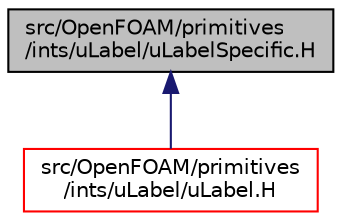 digraph "src/OpenFOAM/primitives/ints/uLabel/uLabelSpecific.H"
{
  bgcolor="transparent";
  edge [fontname="Helvetica",fontsize="10",labelfontname="Helvetica",labelfontsize="10"];
  node [fontname="Helvetica",fontsize="10",shape=record];
  Node1 [label="src/OpenFOAM/primitives\l/ints/uLabel/uLabelSpecific.H",height=0.2,width=0.4,color="black", fillcolor="grey75", style="filled", fontcolor="black"];
  Node1 -> Node2 [dir="back",color="midnightblue",fontsize="10",style="solid",fontname="Helvetica"];
  Node2 [label="src/OpenFOAM/primitives\l/ints/uLabel/uLabel.H",height=0.2,width=0.4,color="red",URL="$a09215.html"];
}
